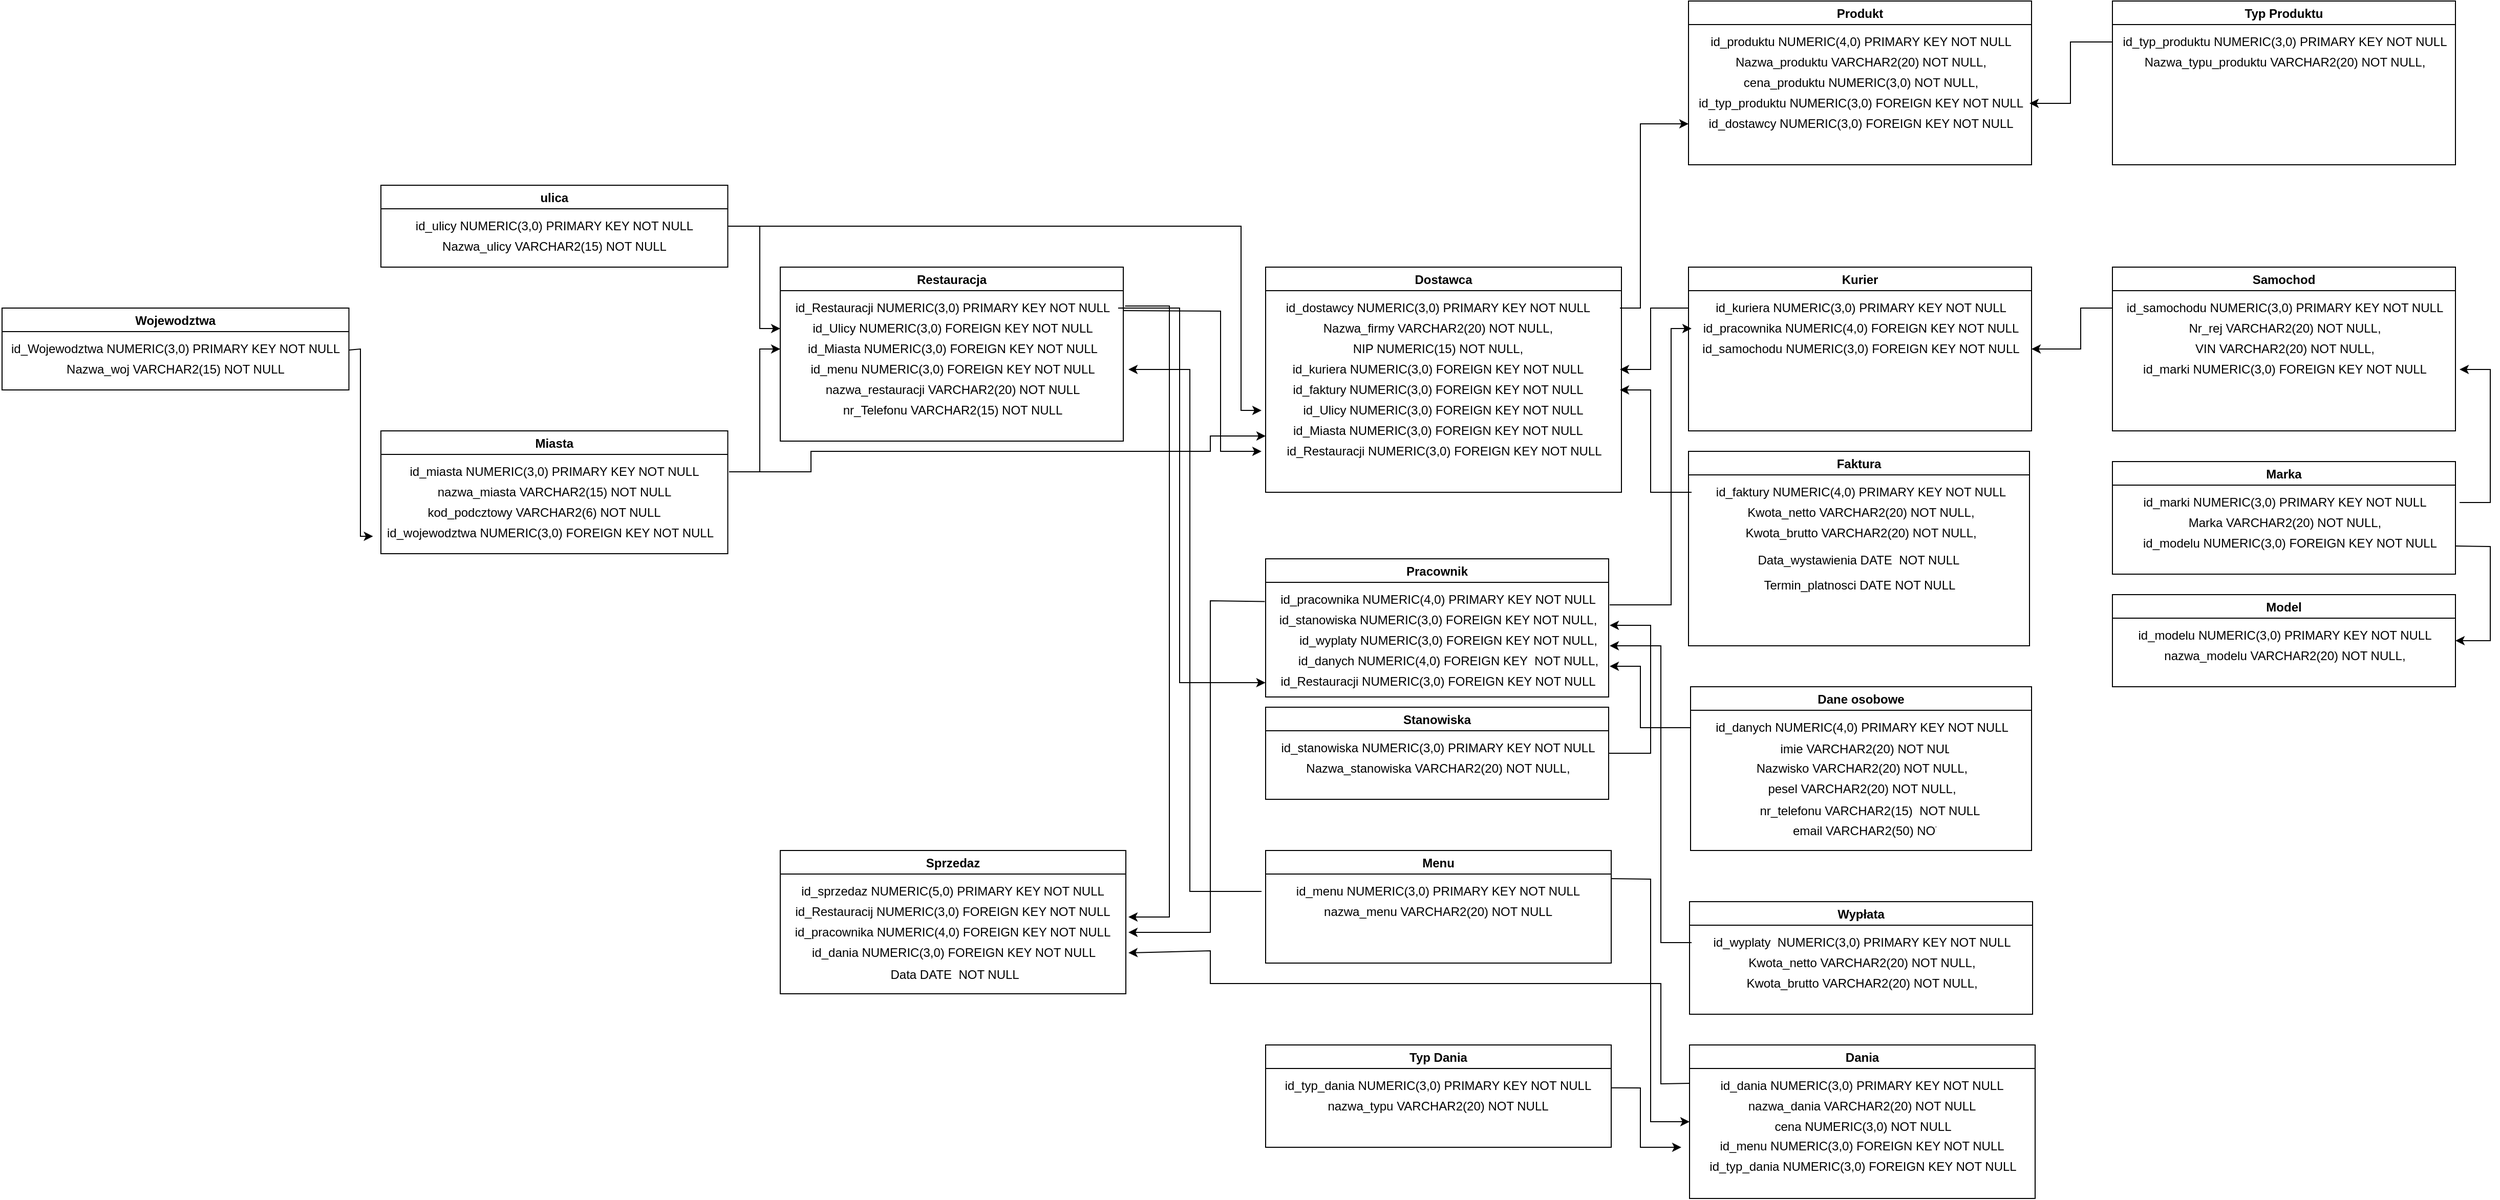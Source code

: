 <mxfile version="19.0.1" type="device"><diagram id="0rDoUsHceU-sjDTVDpnA" name="Page-1"><mxGraphModel dx="3201" dy="1114" grid="1" gridSize="10" guides="1" tooltips="1" connect="1" arrows="1" fold="1" page="1" pageScale="1" pageWidth="827" pageHeight="1169" math="0" shadow="0"><root><mxCell id="0"/><mxCell id="1" parent="0"/><mxCell id="ZmwQ9lnB9CHOqaCwEsJG-2" value="Restauracja" style="swimlane;" parent="1" vertex="1"><mxGeometry x="-60" y="300" width="335" height="170" as="geometry"/></mxCell><mxCell id="ZmwQ9lnB9CHOqaCwEsJG-3" value="&lt;div&gt;id_Restauracji NUMERIC(3,0) PRIMARY KEY NOT NULL&lt;/div&gt;" style="text;html=1;align=center;verticalAlign=middle;resizable=0;points=[];autosize=1;strokeColor=none;fillColor=none;" parent="ZmwQ9lnB9CHOqaCwEsJG-2" vertex="1"><mxGeometry x="7.5" y="30" width="320" height="20" as="geometry"/></mxCell><mxCell id="sdDtDkVu0nmZkz8Rcpad-1" value="&lt;div&gt;id_menu NUMERIC(3,0) FOREIGN KEY NOT NULL&lt;/div&gt;" style="text;html=1;align=center;verticalAlign=middle;resizable=0;points=[];autosize=1;strokeColor=none;fillColor=none;" parent="ZmwQ9lnB9CHOqaCwEsJG-2" vertex="1"><mxGeometry x="22.5" y="90" width="290" height="20" as="geometry"/></mxCell><mxCell id="BmQxiLDr-MM28bDBd6Vc-5" value="&lt;div&gt;id_Ulicy NUMERIC(3,0) FOREIGN KEY NOT NULL&lt;/div&gt;" style="text;html=1;align=center;verticalAlign=middle;resizable=0;points=[];autosize=1;strokeColor=none;fillColor=none;" parent="ZmwQ9lnB9CHOqaCwEsJG-2" vertex="1"><mxGeometry x="22.5" y="50" width="290" height="20" as="geometry"/></mxCell><mxCell id="BmQxiLDr-MM28bDBd6Vc-6" value="&lt;div&gt;id_Miasta NUMERIC(3,0) FOREIGN KEY NOT NULL&lt;/div&gt;" style="text;html=1;align=center;verticalAlign=middle;resizable=0;points=[];autosize=1;strokeColor=none;fillColor=none;" parent="ZmwQ9lnB9CHOqaCwEsJG-2" vertex="1"><mxGeometry x="17.5" y="70" width="300" height="20" as="geometry"/></mxCell><mxCell id="BmQxiLDr-MM28bDBd6Vc-14" value="&lt;div&gt;nr_Telefonu VARCHAR2(15) NOT NULL&lt;/div&gt;" style="text;html=1;align=center;verticalAlign=middle;resizable=0;points=[];autosize=1;strokeColor=none;fillColor=none;" parent="ZmwQ9lnB9CHOqaCwEsJG-2" vertex="1"><mxGeometry x="52.5" y="130" width="230" height="20" as="geometry"/></mxCell><mxCell id="zQlsDKP5OmV117vePMg_-7" value="&lt;div&gt;nazwa_restauracji VARCHAR2(20) NOT NULL&lt;/div&gt;" style="text;html=1;align=center;verticalAlign=middle;resizable=0;points=[];autosize=1;strokeColor=none;fillColor=none;" parent="ZmwQ9lnB9CHOqaCwEsJG-2" vertex="1"><mxGeometry x="32.5" y="110" width="270" height="20" as="geometry"/></mxCell><mxCell id="ZmwQ9lnB9CHOqaCwEsJG-26" value="Dostawca" style="swimlane;" parent="1" vertex="1"><mxGeometry x="414" y="300" width="347.5" height="220" as="geometry"/></mxCell><mxCell id="ZmwQ9lnB9CHOqaCwEsJG-27" value="&lt;div&gt;id_dostawcy NUMERIC(3,0) PRIMARY KEY NOT NULL&lt;/div&gt;" style="text;html=1;align=center;verticalAlign=middle;resizable=0;points=[];autosize=1;strokeColor=none;fillColor=none;" parent="ZmwQ9lnB9CHOqaCwEsJG-26" vertex="1"><mxGeometry x="12.5" y="30" width="310" height="20" as="geometry"/></mxCell><mxCell id="o6Ura2PQRcvOOLO99JIi-1" value="Nazwa_firmy VARCHAR2(20) NOT NULL," style="text;html=1;align=center;verticalAlign=middle;resizable=0;points=[];autosize=1;strokeColor=none;fillColor=none;" parent="ZmwQ9lnB9CHOqaCwEsJG-26" vertex="1"><mxGeometry x="47.5" y="50" width="240" height="20" as="geometry"/></mxCell><mxCell id="o6Ura2PQRcvOOLO99JIi-2" value="NIP NUMERIC(15) NOT NULL," style="text;html=1;align=center;verticalAlign=middle;resizable=0;points=[];autosize=1;strokeColor=none;fillColor=none;" parent="ZmwQ9lnB9CHOqaCwEsJG-26" vertex="1"><mxGeometry x="77.5" y="70" width="180" height="20" as="geometry"/></mxCell><mxCell id="BmQxiLDr-MM28bDBd6Vc-9" value="&lt;div&gt;id_Ulicy NUMERIC(3,0) FOREIGN KEY NOT NULL&lt;/div&gt;" style="text;html=1;align=center;verticalAlign=middle;resizable=0;points=[];autosize=1;strokeColor=none;fillColor=none;" parent="ZmwQ9lnB9CHOqaCwEsJG-26" vertex="1"><mxGeometry x="27.5" y="130" width="290" height="20" as="geometry"/></mxCell><mxCell id="BmQxiLDr-MM28bDBd6Vc-10" value="&lt;div&gt;id_Miasta NUMERIC(3,0) FOREIGN KEY NOT NULL&lt;/div&gt;" style="text;html=1;align=center;verticalAlign=middle;resizable=0;points=[];autosize=1;strokeColor=none;fillColor=none;" parent="ZmwQ9lnB9CHOqaCwEsJG-26" vertex="1"><mxGeometry x="17.5" y="150" width="300" height="20" as="geometry"/></mxCell><mxCell id="WjJbD6NhnWptJgGmmkdh-8" value="&lt;div&gt;id_kuriera NUMERIC(3,0) FOREIGN KEY NOT NULL&lt;/div&gt;" style="text;html=1;align=center;verticalAlign=middle;resizable=0;points=[];autosize=1;strokeColor=none;fillColor=none;" parent="ZmwQ9lnB9CHOqaCwEsJG-26" vertex="1"><mxGeometry x="17.5" y="90" width="300" height="20" as="geometry"/></mxCell><mxCell id="WjJbD6NhnWptJgGmmkdh-34" value="&lt;div&gt;id_faktury NUMERIC(3,0) FOREIGN KEY NOT NULL&lt;/div&gt;" style="text;html=1;align=center;verticalAlign=middle;resizable=0;points=[];autosize=1;strokeColor=none;fillColor=none;" parent="ZmwQ9lnB9CHOqaCwEsJG-26" vertex="1"><mxGeometry x="17.5" y="110" width="300" height="20" as="geometry"/></mxCell><mxCell id="zQlsDKP5OmV117vePMg_-4" value="&lt;div&gt;id_Restauracji NUMERIC(3,0) FOREIGN KEY NOT NULL&lt;/div&gt;" style="text;html=1;align=center;verticalAlign=middle;resizable=0;points=[];autosize=1;strokeColor=none;fillColor=none;" parent="ZmwQ9lnB9CHOqaCwEsJG-26" vertex="1"><mxGeometry x="8.75" y="170" width="330" height="20" as="geometry"/></mxCell><mxCell id="ZmwQ9lnB9CHOqaCwEsJG-31" value="Pracownik" style="swimlane;" parent="1" vertex="1"><mxGeometry x="414" y="585" width="335" height="135" as="geometry"/></mxCell><mxCell id="ZmwQ9lnB9CHOqaCwEsJG-32" value="&lt;div&gt;id_pracownika NUMERIC(4,0) PRIMARY KEY NOT NULL&lt;/div&gt;" style="text;html=1;align=center;verticalAlign=middle;resizable=0;points=[];autosize=1;strokeColor=none;fillColor=none;" parent="ZmwQ9lnB9CHOqaCwEsJG-31" vertex="1"><mxGeometry x="7.5" y="30" width="320" height="20" as="geometry"/></mxCell><mxCell id="o6Ura2PQRcvOOLO99JIi-12" value="&lt;div&gt;id_stanowiska NUMERIC(3,0) FOREIGN KEY NOT NULL,&lt;br&gt;&lt;/div&gt;" style="text;html=1;align=center;verticalAlign=middle;resizable=0;points=[];autosize=1;strokeColor=none;fillColor=none;" parent="ZmwQ9lnB9CHOqaCwEsJG-31" vertex="1"><mxGeometry x="2.5" y="50" width="330" height="20" as="geometry"/></mxCell><mxCell id="o6Ura2PQRcvOOLO99JIi-13" value="&lt;div&gt;id_wyplaty NUMERIC(3,0) FOREIGN KEY NOT NULL,&lt;br&gt;&lt;/div&gt;" style="text;html=1;align=center;verticalAlign=middle;resizable=0;points=[];autosize=1;strokeColor=none;fillColor=none;" parent="ZmwQ9lnB9CHOqaCwEsJG-31" vertex="1"><mxGeometry x="27.5" y="70" width="300" height="20" as="geometry"/></mxCell><mxCell id="sdDtDkVu0nmZkz8Rcpad-9" value="&lt;div&gt;id_danych NUMERIC(4,0) FOREIGN KEY&amp;nbsp; NOT NULL,&lt;br&gt;&lt;/div&gt;" style="text;html=1;align=center;verticalAlign=middle;resizable=0;points=[];autosize=1;strokeColor=none;fillColor=none;" parent="ZmwQ9lnB9CHOqaCwEsJG-31" vertex="1"><mxGeometry x="22.5" y="90" width="310" height="20" as="geometry"/></mxCell><mxCell id="zQlsDKP5OmV117vePMg_-1" value="&lt;div&gt;id_Restauracji NUMERIC(3,0) FOREIGN KEY NOT NULL&lt;/div&gt;" style="text;html=1;align=center;verticalAlign=middle;resizable=0;points=[];autosize=1;strokeColor=none;fillColor=none;" parent="ZmwQ9lnB9CHOqaCwEsJG-31" vertex="1"><mxGeometry x="2.5" y="110" width="330" height="20" as="geometry"/></mxCell><mxCell id="i10r9-X564ETH1rpohJf-1" value="Wypłata" style="swimlane;fontStyle=1" parent="1" vertex="1"><mxGeometry x="828" y="920" width="335" height="110" as="geometry"/></mxCell><mxCell id="i10r9-X564ETH1rpohJf-2" value="&lt;div&gt;id_wyplaty&amp;nbsp; NUMERIC(3,0) PRIMARY KEY NOT NULL&lt;/div&gt;" style="text;html=1;align=center;verticalAlign=middle;resizable=0;points=[];autosize=1;strokeColor=none;fillColor=none;" parent="i10r9-X564ETH1rpohJf-1" vertex="1"><mxGeometry x="17.5" y="30" width="300" height="20" as="geometry"/></mxCell><mxCell id="i10r9-X564ETH1rpohJf-3" value="Kwota_netto VARCHAR2(20) NOT NULL," style="text;html=1;align=center;verticalAlign=middle;resizable=0;points=[];autosize=1;strokeColor=none;fillColor=none;" parent="i10r9-X564ETH1rpohJf-1" vertex="1"><mxGeometry x="47.5" y="50" width="240" height="20" as="geometry"/></mxCell><mxCell id="i10r9-X564ETH1rpohJf-4" value="Kwota_brutto VARCHAR2(20) NOT NULL," style="text;html=1;align=center;verticalAlign=middle;resizable=0;points=[];autosize=1;strokeColor=none;fillColor=none;" parent="i10r9-X564ETH1rpohJf-1" vertex="1"><mxGeometry x="47.5" y="70" width="240" height="20" as="geometry"/></mxCell><mxCell id="i10r9-X564ETH1rpohJf-6" value="Produkt" style="swimlane;startSize=23;" parent="1" vertex="1"><mxGeometry x="827" y="40" width="335" height="160" as="geometry"/></mxCell><mxCell id="i10r9-X564ETH1rpohJf-7" value="&lt;div&gt;id_produktu NUMERIC(4,0) PRIMARY KEY NOT NULL&lt;/div&gt;" style="text;html=1;align=center;verticalAlign=middle;resizable=0;points=[];autosize=1;strokeColor=none;fillColor=none;" parent="i10r9-X564ETH1rpohJf-6" vertex="1"><mxGeometry x="12.5" y="30" width="310" height="20" as="geometry"/></mxCell><mxCell id="i10r9-X564ETH1rpohJf-8" value="Nazwa_produktu VARCHAR2(20) NOT NULL," style="text;html=1;align=center;verticalAlign=middle;resizable=0;points=[];autosize=1;strokeColor=none;fillColor=none;" parent="i10r9-X564ETH1rpohJf-6" vertex="1"><mxGeometry x="37.5" y="50" width="260" height="20" as="geometry"/></mxCell><mxCell id="i10r9-X564ETH1rpohJf-9" value="cena_produktu NUMERIC(3,0) NOT NULL," style="text;html=1;align=center;verticalAlign=middle;resizable=0;points=[];autosize=1;strokeColor=none;fillColor=none;" parent="i10r9-X564ETH1rpohJf-6" vertex="1"><mxGeometry x="42.5" y="70" width="250" height="20" as="geometry"/></mxCell><mxCell id="CH9nFRHVzyagF5xXDtt6-59" value="&lt;div&gt;id_typ_produktu NUMERIC(3,0) FOREIGN KEY NOT NULL&lt;/div&gt;" style="text;html=1;align=center;verticalAlign=middle;resizable=0;points=[];autosize=1;strokeColor=none;fillColor=none;" parent="i10r9-X564ETH1rpohJf-6" vertex="1"><mxGeometry x="2.5" y="90" width="330" height="20" as="geometry"/></mxCell><mxCell id="JhBxAssNClvZgB7R4V1K-2" value="&lt;div&gt;id_dostawcy NUMERIC(3,0) FOREIGN KEY NOT NULL&lt;/div&gt;" style="text;html=1;align=center;verticalAlign=middle;resizable=0;points=[];autosize=1;strokeColor=none;fillColor=none;" vertex="1" parent="i10r9-X564ETH1rpohJf-6"><mxGeometry x="12.5" y="110" width="310" height="20" as="geometry"/></mxCell><mxCell id="WjJbD6NhnWptJgGmmkdh-3" value="Kurier" style="swimlane;startSize=23;" parent="1" vertex="1"><mxGeometry x="827" y="300" width="335" height="160" as="geometry"/></mxCell><mxCell id="WjJbD6NhnWptJgGmmkdh-4" value="&lt;div&gt;id_pracownika NUMERIC(4,0) FOREIGN KEY NOT NULL&lt;/div&gt;" style="text;html=1;align=center;verticalAlign=middle;resizable=0;points=[];autosize=1;strokeColor=none;fillColor=none;" parent="WjJbD6NhnWptJgGmmkdh-3" vertex="1"><mxGeometry x="2.5" y="50" width="330" height="20" as="geometry"/></mxCell><mxCell id="WjJbD6NhnWptJgGmmkdh-7" value="&lt;div&gt;id_kuriera NUMERIC(3,0) PRIMARY KEY NOT NULL&lt;/div&gt;" style="text;html=1;align=center;verticalAlign=middle;resizable=0;points=[];autosize=1;strokeColor=none;fillColor=none;" parent="WjJbD6NhnWptJgGmmkdh-3" vertex="1"><mxGeometry x="17.5" y="30" width="300" height="20" as="geometry"/></mxCell><mxCell id="WjJbD6NhnWptJgGmmkdh-9" value="&lt;div&gt;id_samochodu NUMERIC(3,0) FOREIGN KEY NOT NULL&lt;/div&gt;" style="text;html=1;align=center;verticalAlign=middle;resizable=0;points=[];autosize=1;strokeColor=none;fillColor=none;" parent="WjJbD6NhnWptJgGmmkdh-3" vertex="1"><mxGeometry x="2.5" y="70" width="330" height="20" as="geometry"/></mxCell><mxCell id="WjJbD6NhnWptJgGmmkdh-10" value="Samochod" style="swimlane;startSize=23;" parent="1" vertex="1"><mxGeometry x="1241" y="300" width="335" height="160" as="geometry"/></mxCell><mxCell id="WjJbD6NhnWptJgGmmkdh-12" value="&lt;div&gt;id_samochodu NUMERIC(3,0) PRIMARY KEY NOT NULL&lt;/div&gt;" style="text;html=1;align=center;verticalAlign=middle;resizable=0;points=[];autosize=1;strokeColor=none;fillColor=none;" parent="WjJbD6NhnWptJgGmmkdh-10" vertex="1"><mxGeometry x="2.5" y="30" width="330" height="20" as="geometry"/></mxCell><mxCell id="WjJbD6NhnWptJgGmmkdh-16" value="Nr_rej VARCHAR2(20) NOT NULL," style="text;html=1;align=center;verticalAlign=middle;resizable=0;points=[];autosize=1;strokeColor=none;fillColor=none;" parent="WjJbD6NhnWptJgGmmkdh-10" vertex="1"><mxGeometry x="67.5" y="50" width="200" height="20" as="geometry"/></mxCell><mxCell id="WjJbD6NhnWptJgGmmkdh-17" value="VIN VARCHAR2(20) NOT NULL," style="text;html=1;align=center;verticalAlign=middle;resizable=0;points=[];autosize=1;strokeColor=none;fillColor=none;" parent="WjJbD6NhnWptJgGmmkdh-10" vertex="1"><mxGeometry x="72.5" y="70" width="190" height="20" as="geometry"/></mxCell><mxCell id="CH9nFRHVzyagF5xXDtt6-94" value="&lt;div&gt;id_marki NUMERIC(3,0) FOREIGN KEY NOT NULL&lt;/div&gt;" style="text;html=1;align=center;verticalAlign=middle;resizable=0;points=[];autosize=1;strokeColor=none;fillColor=none;" parent="WjJbD6NhnWptJgGmmkdh-10" vertex="1"><mxGeometry x="22.5" y="90" width="290" height="20" as="geometry"/></mxCell><mxCell id="WjJbD6NhnWptJgGmmkdh-28" value="" style="endArrow=classic;html=1;rounded=0;exitX=0;exitY=0.25;exitDx=0;exitDy=0;" parent="1" source="WjJbD6NhnWptJgGmmkdh-3" edge="1"><mxGeometry width="50" height="50" relative="1" as="geometry"><mxPoint x="770" y="400" as="sourcePoint"/><mxPoint x="760" y="400" as="targetPoint"/><Array as="points"><mxPoint x="790" y="340"/><mxPoint x="790" y="400"/></Array></mxGeometry></mxCell><mxCell id="WjJbD6NhnWptJgGmmkdh-29" value="Faktura" style="swimlane;fontStyle=1" parent="1" vertex="1"><mxGeometry x="827" y="480" width="333" height="190" as="geometry"/></mxCell><mxCell id="WjJbD6NhnWptJgGmmkdh-30" value="&lt;div&gt;id_faktury NUMERIC(4,0) PRIMARY KEY NOT NULL&lt;/div&gt;" style="text;html=1;align=center;verticalAlign=middle;resizable=0;points=[];autosize=1;strokeColor=none;fillColor=none;" parent="WjJbD6NhnWptJgGmmkdh-29" vertex="1"><mxGeometry x="17.5" y="30" width="300" height="20" as="geometry"/></mxCell><mxCell id="WjJbD6NhnWptJgGmmkdh-31" value="Kwota_netto VARCHAR2(20) NOT NULL," style="text;html=1;align=center;verticalAlign=middle;resizable=0;points=[];autosize=1;strokeColor=none;fillColor=none;" parent="WjJbD6NhnWptJgGmmkdh-29" vertex="1"><mxGeometry x="47.5" y="50" width="240" height="20" as="geometry"/></mxCell><mxCell id="WjJbD6NhnWptJgGmmkdh-32" value="Kwota_brutto VARCHAR2(20) NOT NULL," style="text;html=1;align=center;verticalAlign=middle;resizable=0;points=[];autosize=1;strokeColor=none;fillColor=none;" parent="WjJbD6NhnWptJgGmmkdh-29" vertex="1"><mxGeometry x="47.5" y="70" width="240" height="20" as="geometry"/></mxCell><mxCell id="WjJbD6NhnWptJgGmmkdh-59" value="Data_wystawienia DATE  NOT NULL" style="shape=partialRectangle;connectable=0;fillColor=none;top=0;left=0;bottom=0;right=0;align=left;spacingLeft=6;overflow=hidden;" parent="WjJbD6NhnWptJgGmmkdh-29" vertex="1"><mxGeometry x="59.75" y="105" width="213.5" as="geometry"><mxRectangle width="180" height="30" as="alternateBounds"/></mxGeometry></mxCell><mxCell id="WjJbD6NhnWptJgGmmkdh-60" value="Termin_platnosci DATE NOT NULL" style="shape=partialRectangle;connectable=0;fillColor=none;top=0;left=0;bottom=0;right=0;align=left;spacingLeft=6;overflow=hidden;" parent="WjJbD6NhnWptJgGmmkdh-29" vertex="1"><mxGeometry x="65.75" y="120" width="203.5" height="20" as="geometry"><mxRectangle width="180" height="30" as="alternateBounds"/></mxGeometry></mxCell><mxCell id="UaTvVpTnoQ1J5bs7NIDP-1" value="" style="endArrow=classic;html=1;rounded=0;" parent="1" edge="1"><mxGeometry width="50" height="50" relative="1" as="geometry"><mxPoint x="830" y="520" as="sourcePoint"/><mxPoint x="760" y="420" as="targetPoint"/><Array as="points"><mxPoint x="790" y="520"/><mxPoint x="790" y="420"/></Array></mxGeometry></mxCell><mxCell id="UaTvVpTnoQ1J5bs7NIDP-5" value="Stanowiska" style="swimlane;" parent="1" vertex="1"><mxGeometry x="414" y="730" width="335" height="90" as="geometry"/></mxCell><mxCell id="UaTvVpTnoQ1J5bs7NIDP-6" value="&lt;div&gt;id_stanowiska NUMERIC(3,0) PRIMARY KEY NOT NULL&lt;/div&gt;" style="text;html=1;align=center;verticalAlign=middle;resizable=0;points=[];autosize=1;strokeColor=none;fillColor=none;" parent="UaTvVpTnoQ1J5bs7NIDP-5" vertex="1"><mxGeometry x="7.5" y="30" width="320" height="20" as="geometry"/></mxCell><mxCell id="UaTvVpTnoQ1J5bs7NIDP-7" value="&lt;div&gt;Nazwa_stanowiska VARCHAR2(20) NOT NULL,&lt;br&gt;&lt;/div&gt;" style="text;html=1;align=center;verticalAlign=middle;resizable=0;points=[];autosize=1;strokeColor=none;fillColor=none;" parent="UaTvVpTnoQ1J5bs7NIDP-5" vertex="1"><mxGeometry x="27.5" y="50" width="280" height="20" as="geometry"/></mxCell><mxCell id="UaTvVpTnoQ1J5bs7NIDP-13" value="" style="endArrow=classic;html=1;rounded=0;exitX=1;exitY=0.5;exitDx=0;exitDy=0;" parent="1" source="UaTvVpTnoQ1J5bs7NIDP-5" edge="1"><mxGeometry width="50" height="50" relative="1" as="geometry"><mxPoint x="750" y="650" as="sourcePoint"/><mxPoint x="750" y="650" as="targetPoint"/><Array as="points"><mxPoint x="790" y="775"/><mxPoint x="790" y="650"/><mxPoint x="770" y="650"/></Array></mxGeometry></mxCell><mxCell id="UaTvVpTnoQ1J5bs7NIDP-14" value="" style="endArrow=classic;html=1;rounded=0;exitX=0;exitY=0.25;exitDx=0;exitDy=0;entryX=1;entryY=0.5;entryDx=0;entryDy=0;" parent="1" source="WjJbD6NhnWptJgGmmkdh-10" target="WjJbD6NhnWptJgGmmkdh-3" edge="1"><mxGeometry width="50" height="50" relative="1" as="geometry"><mxPoint x="720" y="540" as="sourcePoint"/><mxPoint x="1170" y="360" as="targetPoint"/><Array as="points"><mxPoint x="1210" y="340"/><mxPoint x="1210" y="380"/></Array></mxGeometry></mxCell><mxCell id="sdDtDkVu0nmZkz8Rcpad-2" value="Dane osobowe" style="swimlane;fontStyle=1" parent="1" vertex="1"><mxGeometry x="829" y="710" width="333" height="160" as="geometry"/></mxCell><mxCell id="sdDtDkVu0nmZkz8Rcpad-3" value="&lt;div&gt;id_danych NUMERIC(4,0) PRIMARY KEY NOT NULL&lt;/div&gt;" style="text;html=1;align=center;verticalAlign=middle;resizable=0;points=[];autosize=1;strokeColor=none;fillColor=none;" parent="sdDtDkVu0nmZkz8Rcpad-2" vertex="1"><mxGeometry x="16.5" y="30" width="300" height="20" as="geometry"/></mxCell><mxCell id="sdDtDkVu0nmZkz8Rcpad-4" value="Nazwisko VARCHAR2(20) NOT NULL," style="text;html=1;align=center;verticalAlign=middle;resizable=0;points=[];autosize=1;strokeColor=none;fillColor=none;" parent="sdDtDkVu0nmZkz8Rcpad-2" vertex="1"><mxGeometry x="56.5" y="70" width="220" height="20" as="geometry"/></mxCell><mxCell id="sdDtDkVu0nmZkz8Rcpad-5" value="pesel VARCHAR2(20) NOT NULL," style="text;html=1;align=center;verticalAlign=middle;resizable=0;points=[];autosize=1;strokeColor=none;fillColor=none;" parent="sdDtDkVu0nmZkz8Rcpad-2" vertex="1"><mxGeometry x="66.5" y="90" width="200" height="20" as="geometry"/></mxCell><mxCell id="sdDtDkVu0nmZkz8Rcpad-6" value="imie VARCHAR2(20) NOT NULL," style="shape=partialRectangle;connectable=0;fillColor=none;top=0;left=0;bottom=0;right=0;align=left;spacingLeft=6;overflow=hidden;" parent="sdDtDkVu0nmZkz8Rcpad-2" vertex="1"><mxGeometry x="79.75" y="50" width="173.5" height="20" as="geometry"><mxRectangle width="180" height="30" as="alternateBounds"/></mxGeometry></mxCell><mxCell id="sdDtDkVu0nmZkz8Rcpad-7" value="nr_telefonu VARCHAR2(15)  NOT NULL" style="shape=partialRectangle;connectable=0;fillColor=none;top=0;left=0;bottom=0;right=0;align=left;spacingLeft=6;overflow=hidden;" parent="sdDtDkVu0nmZkz8Rcpad-2" vertex="1"><mxGeometry x="59.75" y="120" width="213.5" as="geometry"><mxRectangle width="180" height="30" as="alternateBounds"/></mxGeometry></mxCell><mxCell id="sdDtDkVu0nmZkz8Rcpad-8" value="email VARCHAR2(50) NOT NULL" style="shape=partialRectangle;connectable=0;fillColor=none;top=0;left=0;bottom=0;right=0;align=left;spacingLeft=6;overflow=hidden;" parent="sdDtDkVu0nmZkz8Rcpad-2" vertex="1"><mxGeometry x="92" y="130" width="149" height="20" as="geometry"><mxRectangle width="180" height="30" as="alternateBounds"/></mxGeometry></mxCell><mxCell id="sdDtDkVu0nmZkz8Rcpad-10" value="" style="endArrow=classic;html=1;rounded=0;exitX=0;exitY=0.25;exitDx=0;exitDy=0;" parent="1" source="sdDtDkVu0nmZkz8Rcpad-2" edge="1"><mxGeometry width="50" height="50" relative="1" as="geometry"><mxPoint x="750" y="740" as="sourcePoint"/><mxPoint x="750" y="690" as="targetPoint"/><Array as="points"><mxPoint x="780" y="750"/><mxPoint x="780" y="690"/></Array></mxGeometry></mxCell><mxCell id="Ll_6rVYFxz2mwDS5eHuI-6" value="Wojewodztwa" style="swimlane;" parent="1" vertex="1"><mxGeometry x="-820" y="340" width="338.75" height="80" as="geometry"/></mxCell><mxCell id="Ll_6rVYFxz2mwDS5eHuI-7" value="&lt;div&gt;id_Wojewodztwa NUMERIC(3,0) PRIMARY KEY NOT NULL&lt;/div&gt;" style="text;html=1;align=center;verticalAlign=middle;resizable=0;points=[];autosize=1;strokeColor=none;fillColor=none;" parent="Ll_6rVYFxz2mwDS5eHuI-6" vertex="1"><mxGeometry x="-1.5" y="30" width="340" height="20" as="geometry"/></mxCell><mxCell id="Ll_6rVYFxz2mwDS5eHuI-12" value="Nazwa_woj VARCHAR2(15) NOT NULL" style="text;html=1;align=center;verticalAlign=middle;resizable=0;points=[];autosize=1;strokeColor=none;fillColor=none;" parent="Ll_6rVYFxz2mwDS5eHuI-6" vertex="1"><mxGeometry x="53.75" y="50" width="230" height="20" as="geometry"/></mxCell><mxCell id="Ll_6rVYFxz2mwDS5eHuI-13" value="ulica" style="swimlane;" parent="1" vertex="1"><mxGeometry x="-450" y="220" width="338.75" height="80" as="geometry"/></mxCell><mxCell id="Ll_6rVYFxz2mwDS5eHuI-14" value="&lt;div&gt;id_ulicy NUMERIC(3,0) PRIMARY KEY NOT NULL&lt;/div&gt;" style="text;html=1;align=center;verticalAlign=middle;resizable=0;points=[];autosize=1;strokeColor=none;fillColor=none;" parent="Ll_6rVYFxz2mwDS5eHuI-13" vertex="1"><mxGeometry x="28.5" y="30" width="280" height="20" as="geometry"/></mxCell><mxCell id="Ll_6rVYFxz2mwDS5eHuI-15" value="Nazwa_ulicy VARCHAR2(15) NOT NULL" style="text;html=1;align=center;verticalAlign=middle;resizable=0;points=[];autosize=1;strokeColor=none;fillColor=none;" parent="Ll_6rVYFxz2mwDS5eHuI-13" vertex="1"><mxGeometry x="53.75" y="50" width="230" height="20" as="geometry"/></mxCell><mxCell id="Ll_6rVYFxz2mwDS5eHuI-16" value="Miasta" style="swimlane;" parent="1" vertex="1"><mxGeometry x="-450" y="460" width="338.75" height="120" as="geometry"/></mxCell><mxCell id="Ll_6rVYFxz2mwDS5eHuI-17" value="&lt;div&gt;id_miasta NUMERIC(3,0) PRIMARY KEY NOT NULL&lt;/div&gt;" style="text;html=1;align=center;verticalAlign=middle;resizable=0;points=[];autosize=1;strokeColor=none;fillColor=none;" parent="Ll_6rVYFxz2mwDS5eHuI-16" vertex="1"><mxGeometry x="18.5" y="30" width="300" height="20" as="geometry"/></mxCell><mxCell id="Ll_6rVYFxz2mwDS5eHuI-18" value="nazwa_miasta VARCHAR2(15) NOT NULL" style="text;html=1;align=center;verticalAlign=middle;resizable=0;points=[];autosize=1;strokeColor=none;fillColor=none;" parent="Ll_6rVYFxz2mwDS5eHuI-16" vertex="1"><mxGeometry x="43.75" y="50" width="250" height="20" as="geometry"/></mxCell><mxCell id="BmQxiLDr-MM28bDBd6Vc-1" value="&lt;div&gt;id_wojewodztwa NUMERIC(3,0) FOREIGN KEY NOT NULL&lt;/div&gt;" style="text;html=1;align=center;verticalAlign=middle;resizable=0;points=[];autosize=1;strokeColor=none;fillColor=none;" parent="Ll_6rVYFxz2mwDS5eHuI-16" vertex="1"><mxGeometry x="-5" y="90" width="340" height="20" as="geometry"/></mxCell><mxCell id="BmQxiLDr-MM28bDBd6Vc-17" value="kod_podcztowy VARCHAR2(6) NOT NULL" style="text;html=1;align=center;verticalAlign=middle;resizable=0;points=[];autosize=1;strokeColor=none;fillColor=none;" parent="Ll_6rVYFxz2mwDS5eHuI-16" vertex="1"><mxGeometry x="38.75" y="70" width="240" height="20" as="geometry"/></mxCell><mxCell id="BmQxiLDr-MM28bDBd6Vc-4" value="" style="endArrow=classic;html=1;rounded=0;exitX=1.001;exitY=0.55;exitDx=0;exitDy=0;exitPerimeter=0;entryX=-0.008;entryY=0.65;entryDx=0;entryDy=0;entryPerimeter=0;" parent="1" source="Ll_6rVYFxz2mwDS5eHuI-7" target="BmQxiLDr-MM28bDBd6Vc-1" edge="1"><mxGeometry width="50" height="50" relative="1" as="geometry"><mxPoint x="-210" y="390" as="sourcePoint"/><mxPoint x="-160" y="340" as="targetPoint"/><Array as="points"><mxPoint x="-470" y="380"/><mxPoint x="-470" y="563"/></Array></mxGeometry></mxCell><mxCell id="BmQxiLDr-MM28bDBd6Vc-7" value="" style="endArrow=classic;html=1;rounded=0;exitX=1;exitY=0.5;exitDx=0;exitDy=0;" parent="1" source="Ll_6rVYFxz2mwDS5eHuI-13" edge="1"><mxGeometry width="50" height="50" relative="1" as="geometry"><mxPoint x="-100" y="390" as="sourcePoint"/><mxPoint x="-60" y="360" as="targetPoint"/><Array as="points"><mxPoint x="-80" y="260"/><mxPoint x="-80" y="360"/></Array></mxGeometry></mxCell><mxCell id="BmQxiLDr-MM28bDBd6Vc-8" value="" style="endArrow=classic;html=1;rounded=0;" parent="1" edge="1"><mxGeometry width="50" height="50" relative="1" as="geometry"><mxPoint x="-110" y="500" as="sourcePoint"/><mxPoint x="-60" y="380" as="targetPoint"/><Array as="points"><mxPoint x="-80" y="500"/><mxPoint x="-80" y="380"/></Array></mxGeometry></mxCell><mxCell id="BmQxiLDr-MM28bDBd6Vc-11" value="" style="endArrow=classic;html=1;rounded=0;exitX=1;exitY=0.5;exitDx=0;exitDy=0;" parent="1" source="Ll_6rVYFxz2mwDS5eHuI-13" edge="1"><mxGeometry width="50" height="50" relative="1" as="geometry"><mxPoint x="390" y="390" as="sourcePoint"/><mxPoint x="410" y="440" as="targetPoint"/><Array as="points"><mxPoint x="390" y="260"/><mxPoint x="390" y="440"/></Array></mxGeometry></mxCell><mxCell id="BmQxiLDr-MM28bDBd6Vc-12" value="" style="endArrow=classic;html=1;rounded=0;entryX=0;entryY=0.75;entryDx=0;entryDy=0;" parent="1" edge="1" target="ZmwQ9lnB9CHOqaCwEsJG-26"><mxGeometry width="50" height="50" relative="1" as="geometry"><mxPoint x="-110" y="500" as="sourcePoint"/><mxPoint x="410" y="480" as="targetPoint"/><Array as="points"><mxPoint x="-30" y="500"/><mxPoint x="-30" y="480"/><mxPoint x="140" y="480"/><mxPoint x="360" y="480"/><mxPoint x="360" y="465"/></Array></mxGeometry></mxCell><mxCell id="tEZ6O-O_pmXKp0CG2bUo-32" value="" style="endArrow=classic;html=1;rounded=0;" parent="1" edge="1"><mxGeometry width="50" height="50" relative="1" as="geometry"><mxPoint x="830" y="960" as="sourcePoint"/><mxPoint x="750" y="670" as="targetPoint"/><Array as="points"><mxPoint x="800" y="960"/><mxPoint x="800" y="670"/></Array></mxGeometry></mxCell><mxCell id="tEZ6O-O_pmXKp0CG2bUo-60" value="" style="endArrow=classic;html=1;rounded=0;" parent="1" edge="1"><mxGeometry width="50" height="50" relative="1" as="geometry"><mxPoint x="750" y="630" as="sourcePoint"/><mxPoint x="830" y="360" as="targetPoint"/><Array as="points"><mxPoint x="810" y="630"/><mxPoint x="810" y="360"/></Array></mxGeometry></mxCell><mxCell id="CH9nFRHVzyagF5xXDtt6-14" value="Menu" style="swimlane;" parent="1" vertex="1"><mxGeometry x="414" y="870" width="337.5" height="110" as="geometry"><mxRectangle x="414" y="870" width="60" height="23" as="alternateBounds"/></mxGeometry></mxCell><mxCell id="CH9nFRHVzyagF5xXDtt6-15" value="&lt;div&gt;id_menu NUMERIC(3,0) PRIMARY KEY NOT NULL&lt;/div&gt;" style="text;html=1;align=center;verticalAlign=middle;resizable=0;points=[];autosize=1;strokeColor=none;fillColor=none;" parent="CH9nFRHVzyagF5xXDtt6-14" vertex="1"><mxGeometry x="22.5" y="30" width="290" height="20" as="geometry"/></mxCell><mxCell id="CH9nFRHVzyagF5xXDtt6-30" value="&lt;div&gt;nazwa_menu VARCHAR2(20) NOT NULL&lt;/div&gt;" style="text;html=1;align=center;verticalAlign=middle;resizable=0;points=[];autosize=1;strokeColor=none;fillColor=none;" parent="CH9nFRHVzyagF5xXDtt6-14" vertex="1"><mxGeometry x="47.5" y="50" width="240" height="20" as="geometry"/></mxCell><mxCell id="CH9nFRHVzyagF5xXDtt6-31" value="Dania" style="swimlane;startSize=23;" parent="1" vertex="1"><mxGeometry x="828" y="1060" width="337.5" height="150" as="geometry"><mxRectangle x="414" y="870" width="60" height="23" as="alternateBounds"/></mxGeometry></mxCell><mxCell id="CH9nFRHVzyagF5xXDtt6-32" value="&lt;div&gt;id_dania NUMERIC(3,0) PRIMARY KEY NOT NULL&lt;/div&gt;" style="text;html=1;align=center;verticalAlign=middle;resizable=0;points=[];autosize=1;strokeColor=none;fillColor=none;" parent="CH9nFRHVzyagF5xXDtt6-31" vertex="1"><mxGeometry x="22.5" y="30" width="290" height="20" as="geometry"/></mxCell><mxCell id="CH9nFRHVzyagF5xXDtt6-33" value="&lt;div&gt;nazwa_dania VARCHAR2(20) NOT NULL&lt;/div&gt;" style="text;html=1;align=center;verticalAlign=middle;resizable=0;points=[];autosize=1;strokeColor=none;fillColor=none;" parent="CH9nFRHVzyagF5xXDtt6-31" vertex="1"><mxGeometry x="47.5" y="50" width="240" height="20" as="geometry"/></mxCell><mxCell id="CH9nFRHVzyagF5xXDtt6-35" value="&lt;div&gt;id_menu NUMERIC(3,0) FOREIGN KEY NOT NULL&lt;/div&gt;" style="text;html=1;align=center;verticalAlign=middle;resizable=0;points=[];autosize=1;strokeColor=none;fillColor=none;" parent="CH9nFRHVzyagF5xXDtt6-31" vertex="1"><mxGeometry x="22.5" y="89" width="290" height="20" as="geometry"/></mxCell><mxCell id="CH9nFRHVzyagF5xXDtt6-44" value="&lt;div&gt;id_typ_dania NUMERIC(3,0) FOREIGN KEY NOT NULL&lt;/div&gt;" style="text;html=1;align=center;verticalAlign=middle;resizable=0;points=[];autosize=1;strokeColor=none;fillColor=none;" parent="CH9nFRHVzyagF5xXDtt6-31" vertex="1"><mxGeometry x="8.75" y="109" width="320" height="20" as="geometry"/></mxCell><mxCell id="zQlsDKP5OmV117vePMg_-6" value="&lt;div&gt;cena NUMERIC(3,0) NOT NULL&lt;/div&gt;" style="text;html=1;align=center;verticalAlign=middle;resizable=0;points=[];autosize=1;strokeColor=none;fillColor=none;" parent="CH9nFRHVzyagF5xXDtt6-31" vertex="1"><mxGeometry x="73.75" y="70" width="190" height="20" as="geometry"/></mxCell><mxCell id="CH9nFRHVzyagF5xXDtt6-36" value="Typ Dania" style="swimlane;startSize=23;" parent="1" vertex="1"><mxGeometry x="414" y="1060" width="337.5" height="100" as="geometry"><mxRectangle x="414" y="870" width="60" height="23" as="alternateBounds"/></mxGeometry></mxCell><mxCell id="CH9nFRHVzyagF5xXDtt6-37" value="&lt;div&gt;id_typ_dania NUMERIC(3,0) PRIMARY KEY NOT NULL&lt;/div&gt;" style="text;html=1;align=center;verticalAlign=middle;resizable=0;points=[];autosize=1;strokeColor=none;fillColor=none;" parent="CH9nFRHVzyagF5xXDtt6-36" vertex="1"><mxGeometry x="7.5" y="30" width="320" height="20" as="geometry"/></mxCell><mxCell id="CH9nFRHVzyagF5xXDtt6-38" value="&lt;div&gt;nazwa_typu VARCHAR2(20) NOT NULL&lt;/div&gt;" style="text;html=1;align=center;verticalAlign=middle;resizable=0;points=[];autosize=1;strokeColor=none;fillColor=none;" parent="CH9nFRHVzyagF5xXDtt6-36" vertex="1"><mxGeometry x="52.5" y="50" width="230" height="20" as="geometry"/></mxCell><mxCell id="CH9nFRHVzyagF5xXDtt6-45" value="" style="endArrow=classic;html=1;rounded=0;" parent="1" edge="1"><mxGeometry width="50" height="50" relative="1" as="geometry"><mxPoint x="410" y="910" as="sourcePoint"/><mxPoint x="280" y="400" as="targetPoint"/><Array as="points"><mxPoint x="340" y="910"/><mxPoint x="340" y="400"/></Array></mxGeometry></mxCell><mxCell id="CH9nFRHVzyagF5xXDtt6-46" value="" style="endArrow=classic;html=1;rounded=0;exitX=1;exitY=0.25;exitDx=0;exitDy=0;entryX=0;entryY=0.5;entryDx=0;entryDy=0;" parent="1" source="CH9nFRHVzyagF5xXDtt6-14" target="CH9nFRHVzyagF5xXDtt6-31" edge="1"><mxGeometry width="50" height="50" relative="1" as="geometry"><mxPoint x="740" y="900" as="sourcePoint"/><mxPoint x="830" y="1150" as="targetPoint"/><Array as="points"><mxPoint x="790" y="898"/><mxPoint x="790" y="1135"/></Array></mxGeometry></mxCell><mxCell id="CH9nFRHVzyagF5xXDtt6-47" value="" style="endArrow=classic;html=1;rounded=0;exitX=1.03;exitY=0.593;exitDx=0;exitDy=0;exitPerimeter=0;" parent="1" source="CH9nFRHVzyagF5xXDtt6-37" edge="1"><mxGeometry width="50" height="50" relative="1" as="geometry"><mxPoint x="740" y="900" as="sourcePoint"/><mxPoint x="820" y="1160" as="targetPoint"/><Array as="points"><mxPoint x="780" y="1102"/><mxPoint x="780" y="1160"/></Array></mxGeometry></mxCell><mxCell id="CH9nFRHVzyagF5xXDtt6-48" value="Sprzedaz" style="swimlane;" parent="1" vertex="1"><mxGeometry x="-60" y="870" width="337.5" height="140" as="geometry"><mxRectangle x="414" y="870" width="60" height="23" as="alternateBounds"/></mxGeometry></mxCell><mxCell id="CH9nFRHVzyagF5xXDtt6-49" value="&lt;div&gt;id_sprzedaz NUMERIC(5,0) PRIMARY KEY NOT NULL&lt;/div&gt;" style="text;html=1;align=center;verticalAlign=middle;resizable=0;points=[];autosize=1;strokeColor=none;fillColor=none;" parent="CH9nFRHVzyagF5xXDtt6-48" vertex="1"><mxGeometry x="12.5" y="30" width="310" height="20" as="geometry"/></mxCell><mxCell id="CH9nFRHVzyagF5xXDtt6-50" value="&lt;div&gt;id_Restauracij NUMERIC(3,0) FOREIGN KEY NOT NULL&lt;/div&gt;" style="text;html=1;align=center;verticalAlign=middle;resizable=0;points=[];autosize=1;strokeColor=none;fillColor=none;" parent="CH9nFRHVzyagF5xXDtt6-48" vertex="1"><mxGeometry x="2.5" y="50" width="330" height="20" as="geometry"/></mxCell><mxCell id="CH9nFRHVzyagF5xXDtt6-61" value="&lt;div&gt;id_pracownika NUMERIC(4,0) FOREIGN KEY NOT NULL&lt;/div&gt;" style="text;html=1;align=center;verticalAlign=middle;resizable=0;points=[];autosize=1;strokeColor=none;fillColor=none;" parent="CH9nFRHVzyagF5xXDtt6-48" vertex="1"><mxGeometry x="2.5" y="70" width="330" height="20" as="geometry"/></mxCell><mxCell id="CH9nFRHVzyagF5xXDtt6-63" value="&lt;div&gt;id_dania NUMERIC(3,0) FOREIGN KEY NOT NULL&lt;/div&gt;" style="text;html=1;align=center;verticalAlign=middle;resizable=0;points=[];autosize=1;strokeColor=none;fillColor=none;" parent="CH9nFRHVzyagF5xXDtt6-48" vertex="1"><mxGeometry x="23.75" y="90" width="290" height="20" as="geometry"/></mxCell><mxCell id="JhBxAssNClvZgB7R4V1K-1" value="Data DATE  NOT NULL" style="shape=partialRectangle;connectable=0;fillColor=none;top=0;left=0;bottom=0;right=0;align=left;spacingLeft=6;overflow=hidden;" vertex="1" parent="CH9nFRHVzyagF5xXDtt6-48"><mxGeometry x="99.75" y="120" width="138" as="geometry"><mxRectangle width="180" height="30" as="alternateBounds"/></mxGeometry></mxCell><mxCell id="CH9nFRHVzyagF5xXDtt6-54" value="Typ Produktu" style="swimlane;startSize=23;" parent="1" vertex="1"><mxGeometry x="1241" y="40" width="335" height="160" as="geometry"/></mxCell><mxCell id="CH9nFRHVzyagF5xXDtt6-55" value="&lt;div&gt;id_typ_produktu NUMERIC(3,0) PRIMARY KEY NOT NULL&lt;/div&gt;" style="text;html=1;align=center;verticalAlign=middle;resizable=0;points=[];autosize=1;strokeColor=none;fillColor=none;" parent="CH9nFRHVzyagF5xXDtt6-54" vertex="1"><mxGeometry x="2.5" y="30" width="330" height="20" as="geometry"/></mxCell><mxCell id="CH9nFRHVzyagF5xXDtt6-56" value="Nazwa_typu_produktu VARCHAR2(20) NOT NULL," style="text;html=1;align=center;verticalAlign=middle;resizable=0;points=[];autosize=1;strokeColor=none;fillColor=none;" parent="CH9nFRHVzyagF5xXDtt6-54" vertex="1"><mxGeometry x="22.5" y="50" width="290" height="20" as="geometry"/></mxCell><mxCell id="CH9nFRHVzyagF5xXDtt6-60" value="" style="endArrow=classic;html=1;rounded=0;exitX=0;exitY=0.25;exitDx=0;exitDy=0;" parent="1" source="CH9nFRHVzyagF5xXDtt6-54" edge="1"><mxGeometry width="50" height="50" relative="1" as="geometry"><mxPoint x="1200" y="210" as="sourcePoint"/><mxPoint x="1160" y="140" as="targetPoint"/><Array as="points"><mxPoint x="1200" y="80"/><mxPoint x="1200" y="140"/></Array></mxGeometry></mxCell><mxCell id="CH9nFRHVzyagF5xXDtt6-64" value="" style="endArrow=classic;html=1;rounded=0;exitX=0;exitY=0.25;exitDx=0;exitDy=0;" parent="1" source="CH9nFRHVzyagF5xXDtt6-31" edge="1"><mxGeometry width="50" height="50" relative="1" as="geometry"><mxPoint x="520" y="950" as="sourcePoint"/><mxPoint x="280" y="970" as="targetPoint"/><Array as="points"><mxPoint x="800" y="1098"/><mxPoint x="800" y="1000"/><mxPoint x="360" y="1000"/><mxPoint x="360" y="968"/></Array></mxGeometry></mxCell><mxCell id="CH9nFRHVzyagF5xXDtt6-67" value="" style="endArrow=classic;html=1;rounded=0;exitX=-0.026;exitY=0.589;exitDx=0;exitDy=0;exitPerimeter=0;" parent="1" source="ZmwQ9lnB9CHOqaCwEsJG-32" edge="1"><mxGeometry width="50" height="50" relative="1" as="geometry"><mxPoint x="400" y="840" as="sourcePoint"/><mxPoint x="280" y="950" as="targetPoint"/><Array as="points"><mxPoint x="360" y="626"/><mxPoint x="360" y="950"/></Array></mxGeometry></mxCell><mxCell id="CH9nFRHVzyagF5xXDtt6-68" value="" style="endArrow=classic;html=1;rounded=0;exitX=1.029;exitY=0.4;exitDx=0;exitDy=0;exitPerimeter=0;" parent="1" source="ZmwQ9lnB9CHOqaCwEsJG-3" edge="1"><mxGeometry width="50" height="50" relative="1" as="geometry"><mxPoint x="260" y="630" as="sourcePoint"/><mxPoint x="280" y="935" as="targetPoint"/><Array as="points"><mxPoint x="320" y="338"/><mxPoint x="320" y="935"/></Array></mxGeometry></mxCell><mxCell id="CH9nFRHVzyagF5xXDtt6-69" value="Marka" style="swimlane;startSize=23;" parent="1" vertex="1"><mxGeometry x="1241" y="490" width="335" height="110" as="geometry"/></mxCell><mxCell id="CH9nFRHVzyagF5xXDtt6-70" value="&lt;div&gt;id_marki NUMERIC(3,0) PRIMARY KEY NOT NULL&lt;/div&gt;" style="text;html=1;align=center;verticalAlign=middle;resizable=0;points=[];autosize=1;strokeColor=none;fillColor=none;" parent="CH9nFRHVzyagF5xXDtt6-69" vertex="1"><mxGeometry x="22.5" y="30" width="290" height="20" as="geometry"/></mxCell><mxCell id="CH9nFRHVzyagF5xXDtt6-71" value="Marka VARCHAR2(20) NOT NULL," style="text;html=1;align=center;verticalAlign=middle;resizable=0;points=[];autosize=1;strokeColor=none;fillColor=none;" parent="CH9nFRHVzyagF5xXDtt6-69" vertex="1"><mxGeometry x="67.5" y="50" width="200" height="20" as="geometry"/></mxCell><mxCell id="CH9nFRHVzyagF5xXDtt6-93" value="&lt;div&gt;id_modelu NUMERIC(3,0) FOREIGN KEY NOT NULL&lt;/div&gt;" style="text;html=1;align=center;verticalAlign=middle;resizable=0;points=[];autosize=1;strokeColor=none;fillColor=none;" parent="CH9nFRHVzyagF5xXDtt6-69" vertex="1"><mxGeometry x="22.5" y="70" width="300" height="20" as="geometry"/></mxCell><mxCell id="CH9nFRHVzyagF5xXDtt6-87" value="Model" style="swimlane;startSize=23;" parent="1" vertex="1"><mxGeometry x="1241" y="620" width="335" height="90" as="geometry"/></mxCell><mxCell id="CH9nFRHVzyagF5xXDtt6-88" value="&lt;div&gt;id_modelu NUMERIC(3,0) PRIMARY KEY NOT NULL&lt;/div&gt;" style="text;html=1;align=center;verticalAlign=middle;resizable=0;points=[];autosize=1;strokeColor=none;fillColor=none;" parent="CH9nFRHVzyagF5xXDtt6-87" vertex="1"><mxGeometry x="17.5" y="30" width="300" height="20" as="geometry"/></mxCell><mxCell id="CH9nFRHVzyagF5xXDtt6-89" value="nazwa_modelu VARCHAR2(20) NOT NULL," style="text;html=1;align=center;verticalAlign=middle;resizable=0;points=[];autosize=1;strokeColor=none;fillColor=none;" parent="CH9nFRHVzyagF5xXDtt6-87" vertex="1"><mxGeometry x="42.5" y="50" width="250" height="20" as="geometry"/></mxCell><mxCell id="CH9nFRHVzyagF5xXDtt6-95" value="" style="endArrow=classic;html=1;rounded=0;exitX=1;exitY=0.75;exitDx=0;exitDy=0;entryX=1;entryY=0.5;entryDx=0;entryDy=0;" parent="1" source="CH9nFRHVzyagF5xXDtt6-69" target="CH9nFRHVzyagF5xXDtt6-87" edge="1"><mxGeometry width="50" height="50" relative="1" as="geometry"><mxPoint x="1410" y="560" as="sourcePoint"/><mxPoint x="1460" y="510" as="targetPoint"/><Array as="points"><mxPoint x="1610" y="573"/><mxPoint x="1610" y="665"/></Array></mxGeometry></mxCell><mxCell id="CH9nFRHVzyagF5xXDtt6-96" value="" style="endArrow=classic;html=1;rounded=0;" parent="1" edge="1"><mxGeometry width="50" height="50" relative="1" as="geometry"><mxPoint x="1580" y="530" as="sourcePoint"/><mxPoint x="1580" y="400" as="targetPoint"/><Array as="points"><mxPoint x="1610" y="530"/><mxPoint x="1610" y="400"/></Array></mxGeometry></mxCell><mxCell id="zQlsDKP5OmV117vePMg_-2" value="" style="endArrow=classic;html=1;rounded=0;entryX=-0.008;entryY=0.55;entryDx=0;entryDy=0;entryPerimeter=0;" parent="1" target="zQlsDKP5OmV117vePMg_-1" edge="1"><mxGeometry width="50" height="50" relative="1" as="geometry"><mxPoint x="270" y="340" as="sourcePoint"/><mxPoint x="300" y="490" as="targetPoint"/><Array as="points"><mxPoint x="330" y="340"/><mxPoint x="330" y="706"/></Array></mxGeometry></mxCell><mxCell id="zQlsDKP5OmV117vePMg_-5" value="" style="endArrow=classic;html=1;rounded=0;exitX=1;exitY=0.25;exitDx=0;exitDy=0;" parent="1" source="ZmwQ9lnB9CHOqaCwEsJG-2" edge="1"><mxGeometry width="50" height="50" relative="1" as="geometry"><mxPoint x="260" y="500" as="sourcePoint"/><mxPoint x="410" y="480" as="targetPoint"/><Array as="points"><mxPoint x="370" y="343"/><mxPoint x="370" y="480"/></Array></mxGeometry></mxCell><mxCell id="JhBxAssNClvZgB7R4V1K-3" value="" style="endArrow=classic;html=1;rounded=0;entryX=0;entryY=0.75;entryDx=0;entryDy=0;" edge="1" parent="1" target="i10r9-X564ETH1rpohJf-6"><mxGeometry width="50" height="50" relative="1" as="geometry"><mxPoint x="760" y="340" as="sourcePoint"/><mxPoint x="870" y="230" as="targetPoint"/><Array as="points"><mxPoint x="780" y="340"/><mxPoint x="780" y="160"/></Array></mxGeometry></mxCell></root></mxGraphModel></diagram></mxfile>